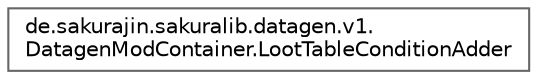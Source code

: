 digraph "Graphical Class Hierarchy"
{
 // LATEX_PDF_SIZE
  bgcolor="transparent";
  edge [fontname=Helvetica,fontsize=10,labelfontname=Helvetica,labelfontsize=10];
  node [fontname=Helvetica,fontsize=10,shape=box,height=0.2,width=0.4];
  rankdir="LR";
  Node0 [label="de.sakurajin.sakuralib.datagen.v1.\lDatagenModContainer.LootTableConditionAdder",height=0.2,width=0.4,color="grey40", fillcolor="white", style="filled",URL="$interfacede_1_1sakurajin_1_1sakuralib_1_1datagen_1_1v1_1_1DatagenModContainer_1_1LootTableConditionAdder.html",tooltip=" "];
}
